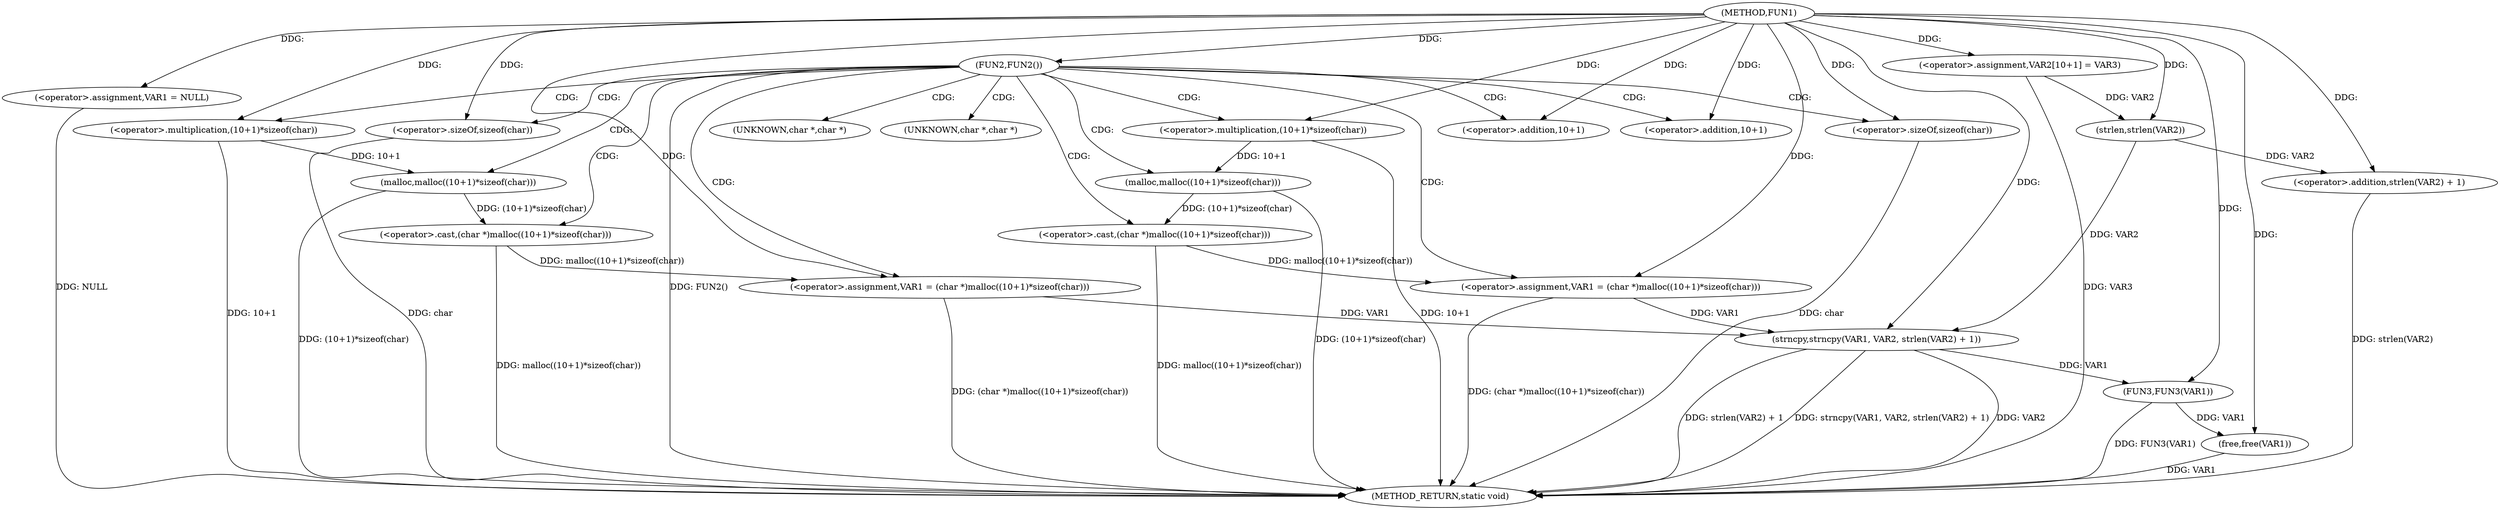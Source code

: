 digraph FUN1 {  
"1000100" [label = "(METHOD,FUN1)" ]
"1000149" [label = "(METHOD_RETURN,static void)" ]
"1000103" [label = "(<operator>.assignment,VAR1 = NULL)" ]
"1000107" [label = "(FUN2,FUN2())" ]
"1000109" [label = "(<operator>.assignment,VAR1 = (char *)malloc((10+1)*sizeof(char)))" ]
"1000111" [label = "(<operator>.cast,(char *)malloc((10+1)*sizeof(char)))" ]
"1000113" [label = "(malloc,malloc((10+1)*sizeof(char)))" ]
"1000114" [label = "(<operator>.multiplication,(10+1)*sizeof(char))" ]
"1000115" [label = "(<operator>.addition,10+1)" ]
"1000118" [label = "(<operator>.sizeOf,sizeof(char))" ]
"1000122" [label = "(<operator>.assignment,VAR1 = (char *)malloc((10+1)*sizeof(char)))" ]
"1000124" [label = "(<operator>.cast,(char *)malloc((10+1)*sizeof(char)))" ]
"1000126" [label = "(malloc,malloc((10+1)*sizeof(char)))" ]
"1000127" [label = "(<operator>.multiplication,(10+1)*sizeof(char))" ]
"1000128" [label = "(<operator>.addition,10+1)" ]
"1000131" [label = "(<operator>.sizeOf,sizeof(char))" ]
"1000135" [label = "(<operator>.assignment,VAR2[10+1] = VAR3)" ]
"1000138" [label = "(strncpy,strncpy(VAR1, VAR2, strlen(VAR2) + 1))" ]
"1000141" [label = "(<operator>.addition,strlen(VAR2) + 1)" ]
"1000142" [label = "(strlen,strlen(VAR2))" ]
"1000145" [label = "(FUN3,FUN3(VAR1))" ]
"1000147" [label = "(free,free(VAR1))" ]
"1000112" [label = "(UNKNOWN,char *,char *)" ]
"1000125" [label = "(UNKNOWN,char *,char *)" ]
  "1000124" -> "1000149"  [ label = "DDG: malloc((10+1)*sizeof(char))"] 
  "1000141" -> "1000149"  [ label = "DDG: strlen(VAR2)"] 
  "1000107" -> "1000149"  [ label = "DDG: FUN2()"] 
  "1000103" -> "1000149"  [ label = "DDG: NULL"] 
  "1000113" -> "1000149"  [ label = "DDG: (10+1)*sizeof(char)"] 
  "1000138" -> "1000149"  [ label = "DDG: VAR2"] 
  "1000114" -> "1000149"  [ label = "DDG: 10+1"] 
  "1000147" -> "1000149"  [ label = "DDG: VAR1"] 
  "1000126" -> "1000149"  [ label = "DDG: (10+1)*sizeof(char)"] 
  "1000118" -> "1000149"  [ label = "DDG: char"] 
  "1000131" -> "1000149"  [ label = "DDG: char"] 
  "1000138" -> "1000149"  [ label = "DDG: strlen(VAR2) + 1"] 
  "1000111" -> "1000149"  [ label = "DDG: malloc((10+1)*sizeof(char))"] 
  "1000145" -> "1000149"  [ label = "DDG: FUN3(VAR1)"] 
  "1000127" -> "1000149"  [ label = "DDG: 10+1"] 
  "1000138" -> "1000149"  [ label = "DDG: strncpy(VAR1, VAR2, strlen(VAR2) + 1)"] 
  "1000109" -> "1000149"  [ label = "DDG: (char *)malloc((10+1)*sizeof(char))"] 
  "1000135" -> "1000149"  [ label = "DDG: VAR3"] 
  "1000122" -> "1000149"  [ label = "DDG: (char *)malloc((10+1)*sizeof(char))"] 
  "1000100" -> "1000103"  [ label = "DDG: "] 
  "1000100" -> "1000107"  [ label = "DDG: "] 
  "1000111" -> "1000109"  [ label = "DDG: malloc((10+1)*sizeof(char))"] 
  "1000100" -> "1000109"  [ label = "DDG: "] 
  "1000113" -> "1000111"  [ label = "DDG: (10+1)*sizeof(char)"] 
  "1000114" -> "1000113"  [ label = "DDG: 10+1"] 
  "1000100" -> "1000114"  [ label = "DDG: "] 
  "1000100" -> "1000115"  [ label = "DDG: "] 
  "1000100" -> "1000118"  [ label = "DDG: "] 
  "1000124" -> "1000122"  [ label = "DDG: malloc((10+1)*sizeof(char))"] 
  "1000100" -> "1000122"  [ label = "DDG: "] 
  "1000126" -> "1000124"  [ label = "DDG: (10+1)*sizeof(char)"] 
  "1000127" -> "1000126"  [ label = "DDG: 10+1"] 
  "1000100" -> "1000127"  [ label = "DDG: "] 
  "1000100" -> "1000128"  [ label = "DDG: "] 
  "1000100" -> "1000131"  [ label = "DDG: "] 
  "1000100" -> "1000135"  [ label = "DDG: "] 
  "1000122" -> "1000138"  [ label = "DDG: VAR1"] 
  "1000109" -> "1000138"  [ label = "DDG: VAR1"] 
  "1000100" -> "1000138"  [ label = "DDG: "] 
  "1000142" -> "1000138"  [ label = "DDG: VAR2"] 
  "1000142" -> "1000141"  [ label = "DDG: VAR2"] 
  "1000135" -> "1000142"  [ label = "DDG: VAR2"] 
  "1000100" -> "1000142"  [ label = "DDG: "] 
  "1000100" -> "1000141"  [ label = "DDG: "] 
  "1000138" -> "1000145"  [ label = "DDG: VAR1"] 
  "1000100" -> "1000145"  [ label = "DDG: "] 
  "1000145" -> "1000147"  [ label = "DDG: VAR1"] 
  "1000100" -> "1000147"  [ label = "DDG: "] 
  "1000107" -> "1000109"  [ label = "CDG: "] 
  "1000107" -> "1000112"  [ label = "CDG: "] 
  "1000107" -> "1000128"  [ label = "CDG: "] 
  "1000107" -> "1000124"  [ label = "CDG: "] 
  "1000107" -> "1000125"  [ label = "CDG: "] 
  "1000107" -> "1000131"  [ label = "CDG: "] 
  "1000107" -> "1000114"  [ label = "CDG: "] 
  "1000107" -> "1000115"  [ label = "CDG: "] 
  "1000107" -> "1000113"  [ label = "CDG: "] 
  "1000107" -> "1000118"  [ label = "CDG: "] 
  "1000107" -> "1000127"  [ label = "CDG: "] 
  "1000107" -> "1000111"  [ label = "CDG: "] 
  "1000107" -> "1000122"  [ label = "CDG: "] 
  "1000107" -> "1000126"  [ label = "CDG: "] 
}
